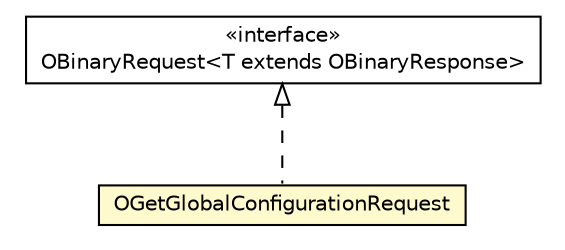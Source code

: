 #!/usr/local/bin/dot
#
# Class diagram 
# Generated by UMLGraph version R5_6-24-gf6e263 (http://www.umlgraph.org/)
#

digraph G {
	edge [fontname="Helvetica",fontsize=10,labelfontname="Helvetica",labelfontsize=10];
	node [fontname="Helvetica",fontsize=10,shape=plaintext];
	nodesep=0.25;
	ranksep=0.5;
	// com.orientechnologies.orient.client.remote.OBinaryRequest<T extends com.orientechnologies.orient.client.remote.OBinaryResponse>
	c3471081 [label=<<table title="com.orientechnologies.orient.client.remote.OBinaryRequest" border="0" cellborder="1" cellspacing="0" cellpadding="2" port="p" href="../OBinaryRequest.html">
		<tr><td><table border="0" cellspacing="0" cellpadding="1">
<tr><td align="center" balign="center"> &#171;interface&#187; </td></tr>
<tr><td align="center" balign="center"> OBinaryRequest&lt;T extends OBinaryResponse&gt; </td></tr>
		</table></td></tr>
		</table>>, URL="../OBinaryRequest.html", fontname="Helvetica", fontcolor="black", fontsize=10.0];
	// com.orientechnologies.orient.client.remote.message.OGetGlobalConfigurationRequest
	c3471224 [label=<<table title="com.orientechnologies.orient.client.remote.message.OGetGlobalConfigurationRequest" border="0" cellborder="1" cellspacing="0" cellpadding="2" port="p" bgcolor="lemonChiffon" href="./OGetGlobalConfigurationRequest.html">
		<tr><td><table border="0" cellspacing="0" cellpadding="1">
<tr><td align="center" balign="center"> OGetGlobalConfigurationRequest </td></tr>
		</table></td></tr>
		</table>>, URL="./OGetGlobalConfigurationRequest.html", fontname="Helvetica", fontcolor="black", fontsize=10.0];
	//com.orientechnologies.orient.client.remote.message.OGetGlobalConfigurationRequest implements com.orientechnologies.orient.client.remote.OBinaryRequest<T extends com.orientechnologies.orient.client.remote.OBinaryResponse>
	c3471081:p -> c3471224:p [dir=back,arrowtail=empty,style=dashed];
}

